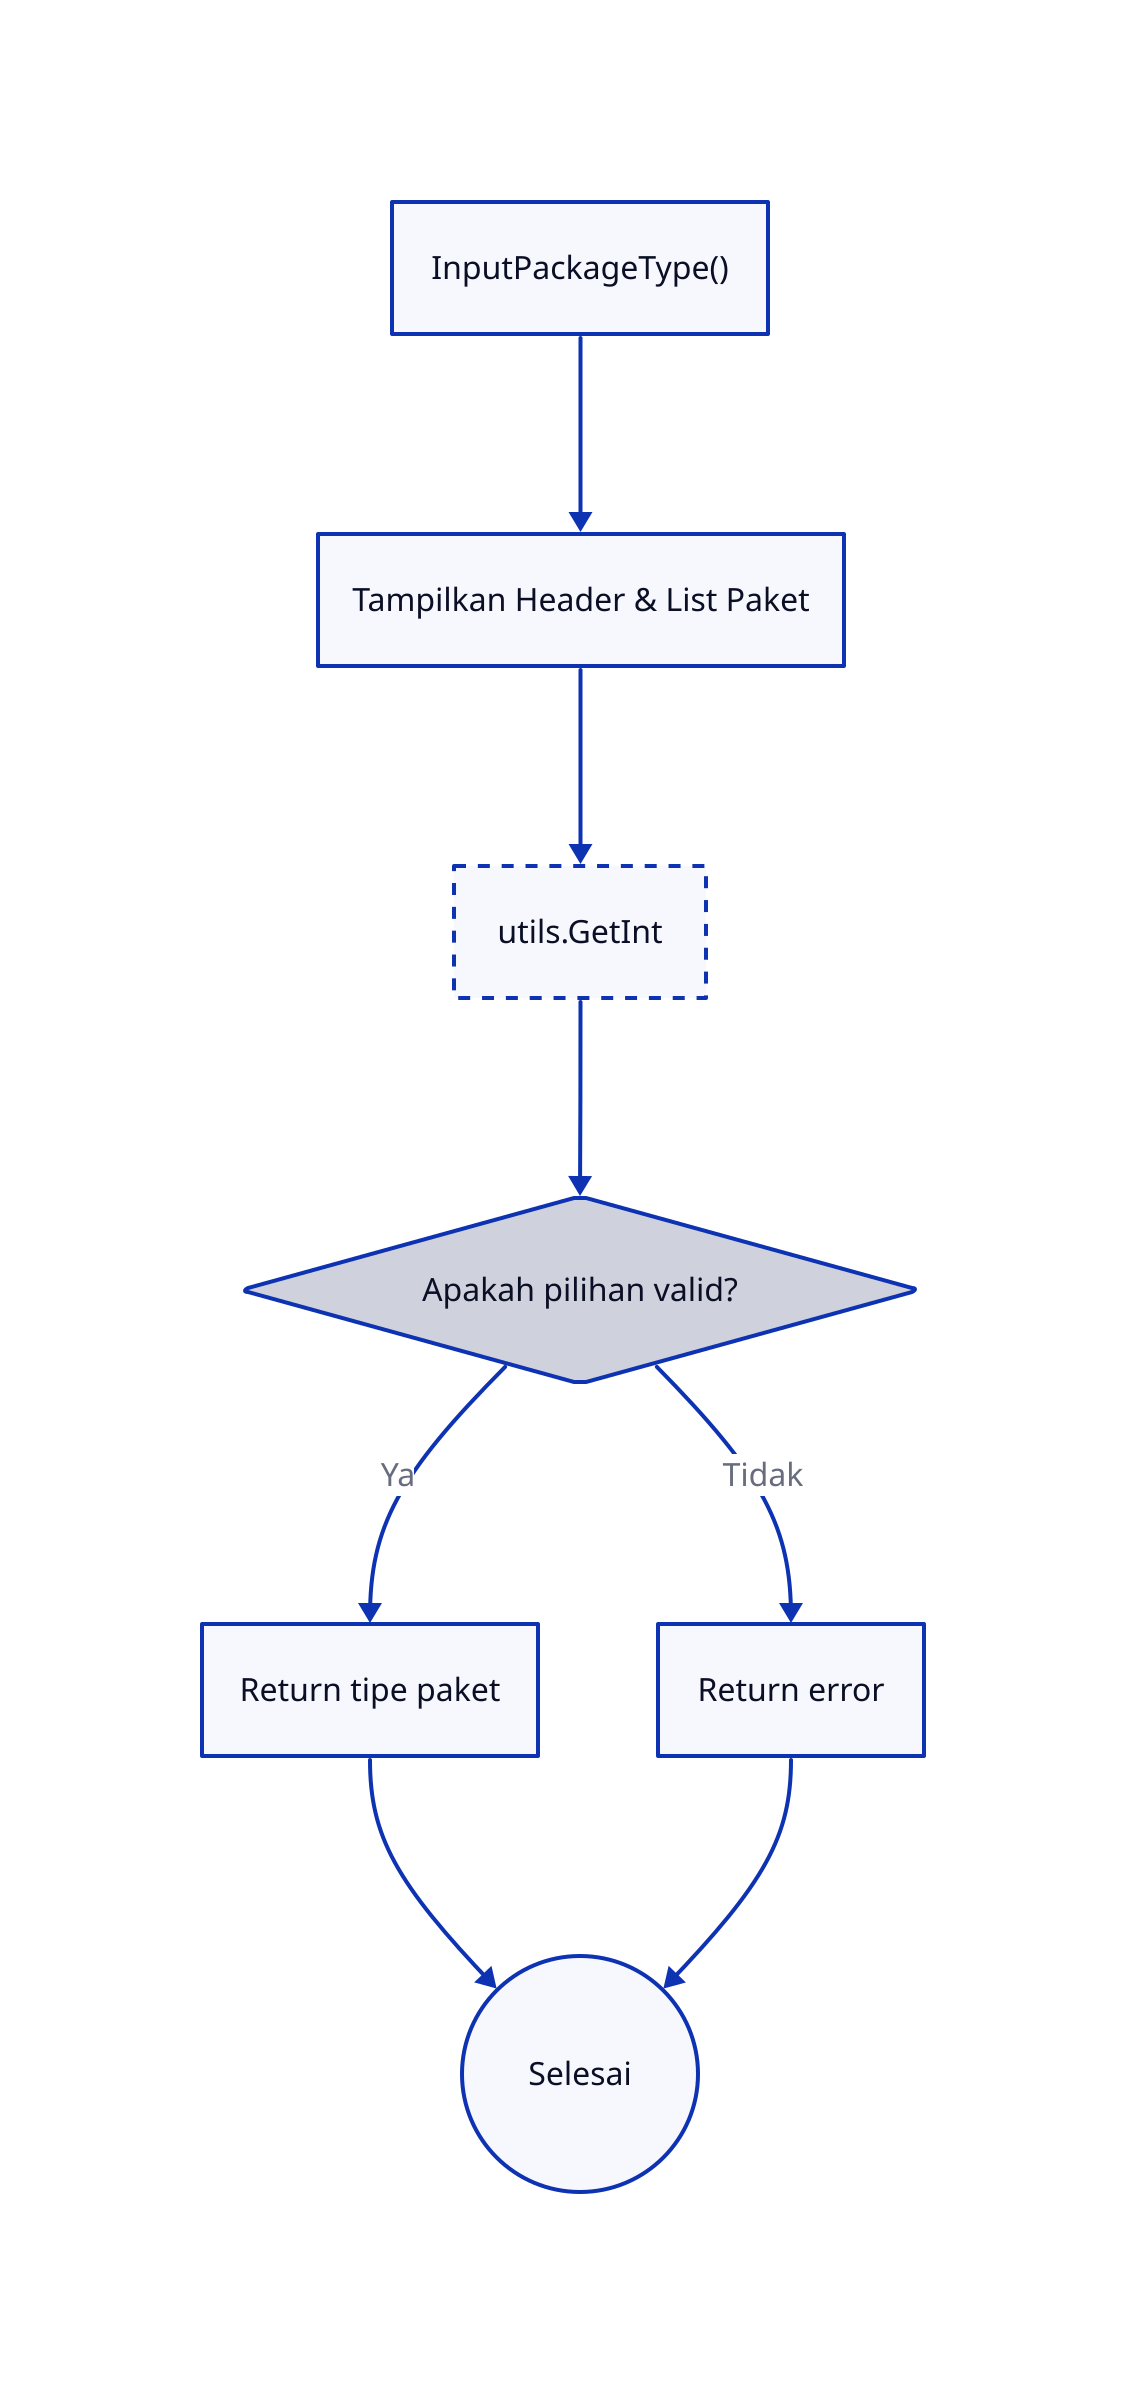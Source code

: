 InputPackageType: {
  label: "InputPackageType()"
  shape: rectangle
}

CetakHeader: {
  label: "Tampilkan Header & List Paket"
  shape: rectangle
}

GetInt: {
  label: "utils.GetInt"
  style: {
    stroke-dash: 3
  }
  shape: rectangle
}

ValidasiPilihan: {
  label: "Apakah pilihan valid?"
  shape: diamond
}

ReturnError: {
  label: "Return error"
  shape: rectangle
}

ReturnTipe: {
  label: "Return tipe paket"
  shape: rectangle
}

Selesai: {
  label: "Selesai"
  shape: circle
}

InputPackageType -> CetakHeader -> GetInt -> ValidasiPilihan
ValidasiPilihan -> ReturnTipe: "Ya"
ValidasiPilihan -> ReturnError: "Tidak"
ReturnTipe -> Selesai
ReturnError -> Selesai
